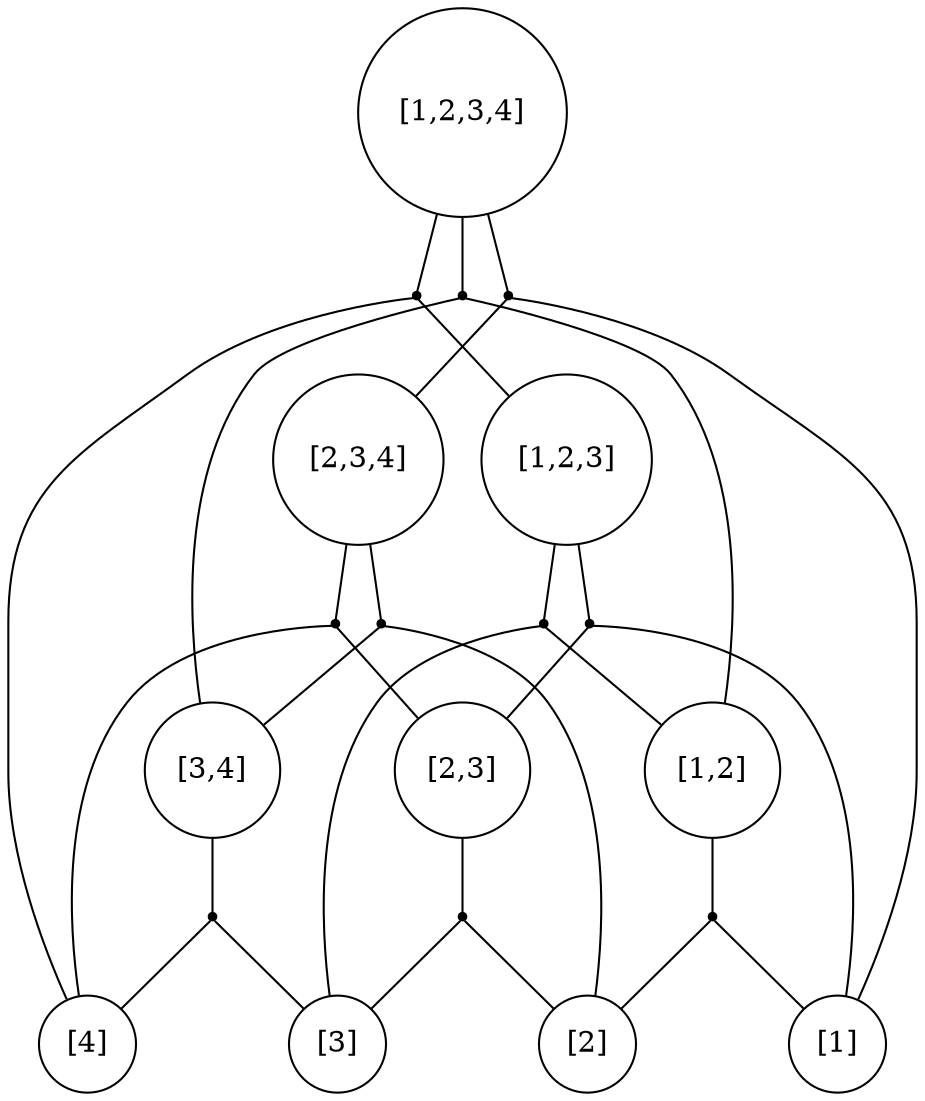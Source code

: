 graph graphname {
    //rankdir=LR;
    node [shape=circle];
    {rank=same; "x1" "x2" "x3"}
    {rank=same; "x4" "x5" "x6" "x7"}
    {rank=same; "x8" "x9" "x10"}
    "x1" [label="x", shape=point];
    "x2" [label="x", shape=point];
    "x3" [label="x", shape=point];
    "x4" [label="x", shape=point];
    "x5" [label="x", shape=point];
    "x6" [label="x", shape=point];
    "x7" [label="x", shape=point];
    "x8" [label="x", shape=point];
    "x9" [label="x", shape=point];
    "x10" [label="x", shape=point];
    "[1,2,3,4]" -- "x1" -- "[1]" [];
                      "x1" -- "[2,3,4]" [];
    "[1,2,3,4]" -- "x2" -- "[1,2]" [];
                      "x2" -- "[3,4]" [];
    "[1,2,3,4]" -- "x3" -- "[1,2,3]" [];
                      "x3" -- "[4]" [];
    "[2,3,4]" -- "x4" -- "[2]" [];
                    "x4" -- "[3,4]" [];
    "[2,3,4]" -- "x5" -- "[2,3]" [];
                    "x5" -- "[4]" [];
    "[1,2,3]" -- "x6" -- "[1]" [];
                    "x6" -- "[2,3]" [];
    "[1,2,3]" -- "x7" -- "[1,2]" [];
                    "x7" -- "[3]" [];
    "[1,2]" -- "x8" -- "[1]" [];
                  "x8" -- "[2]" [];
    "[2,3]" -- "x9" -- "[2]" [];
                  "x9" -- "[3]" [];
    "[3,4]" -- "x10" -- "[3]" [];
                  "x10" -- "[4]" [];
}
